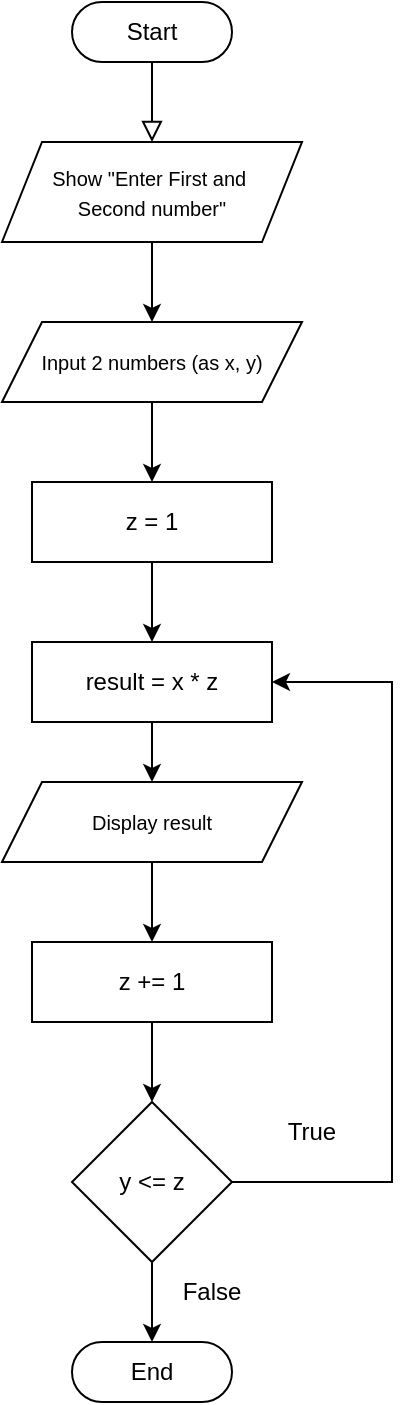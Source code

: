 <mxfile version="24.7.7">
  <diagram id="C5RBs43oDa-KdzZeNtuy" name="Page-1">
    <mxGraphModel dx="1050" dy="557" grid="1" gridSize="10" guides="1" tooltips="1" connect="1" arrows="1" fold="1" page="1" pageScale="1" pageWidth="827" pageHeight="1169" math="0" shadow="0">
      <root>
        <mxCell id="WIyWlLk6GJQsqaUBKTNV-0" />
        <mxCell id="WIyWlLk6GJQsqaUBKTNV-1" parent="WIyWlLk6GJQsqaUBKTNV-0" />
        <mxCell id="WIyWlLk6GJQsqaUBKTNV-2" value="" style="rounded=0;html=1;jettySize=auto;orthogonalLoop=1;fontSize=11;endArrow=block;endFill=0;endSize=8;strokeWidth=1;shadow=0;labelBackgroundColor=none;edgeStyle=orthogonalEdgeStyle;" parent="WIyWlLk6GJQsqaUBKTNV-1" source="WIyWlLk6GJQsqaUBKTNV-3" edge="1">
          <mxGeometry relative="1" as="geometry">
            <mxPoint x="220" y="90" as="targetPoint" />
          </mxGeometry>
        </mxCell>
        <mxCell id="WIyWlLk6GJQsqaUBKTNV-3" value="Start" style="rounded=1;whiteSpace=wrap;html=1;fontSize=12;glass=0;strokeWidth=1;shadow=0;arcSize=50;" parent="WIyWlLk6GJQsqaUBKTNV-1" vertex="1">
          <mxGeometry x="180" y="20" width="80" height="30" as="geometry" />
        </mxCell>
        <mxCell id="CaQxN5XrHq0JQOVsma-S-2" style="edgeStyle=orthogonalEdgeStyle;rounded=0;orthogonalLoop=1;jettySize=auto;html=1;entryX=0.5;entryY=0;entryDx=0;entryDy=0;" edge="1" parent="WIyWlLk6GJQsqaUBKTNV-1" source="CaQxN5XrHq0JQOVsma-S-0" target="CaQxN5XrHq0JQOVsma-S-1">
          <mxGeometry relative="1" as="geometry" />
        </mxCell>
        <mxCell id="CaQxN5XrHq0JQOVsma-S-0" value="&lt;font style=&quot;font-size: 10px;&quot;&gt;Show &quot;Enter First and&amp;nbsp;&lt;/font&gt;&lt;div&gt;&lt;font style=&quot;font-size: 10px;&quot;&gt;Second number&quot;&lt;/font&gt;&lt;/div&gt;" style="shape=parallelogram;perimeter=parallelogramPerimeter;whiteSpace=wrap;html=1;fixedSize=1;" vertex="1" parent="WIyWlLk6GJQsqaUBKTNV-1">
          <mxGeometry x="145" y="90" width="150" height="50" as="geometry" />
        </mxCell>
        <mxCell id="CaQxN5XrHq0JQOVsma-S-4" style="edgeStyle=orthogonalEdgeStyle;rounded=0;orthogonalLoop=1;jettySize=auto;html=1;entryX=0.5;entryY=0;entryDx=0;entryDy=0;" edge="1" parent="WIyWlLk6GJQsqaUBKTNV-1" source="CaQxN5XrHq0JQOVsma-S-1">
          <mxGeometry relative="1" as="geometry">
            <mxPoint x="220" y="260" as="targetPoint" />
          </mxGeometry>
        </mxCell>
        <mxCell id="CaQxN5XrHq0JQOVsma-S-1" value="&lt;font style=&quot;font-size: 10px;&quot;&gt;Input 2 numbers (as x, y)&lt;/font&gt;" style="shape=parallelogram;perimeter=parallelogramPerimeter;whiteSpace=wrap;html=1;fixedSize=1;" vertex="1" parent="WIyWlLk6GJQsqaUBKTNV-1">
          <mxGeometry x="145" y="180" width="150" height="40" as="geometry" />
        </mxCell>
        <mxCell id="CaQxN5XrHq0JQOVsma-S-7" style="edgeStyle=orthogonalEdgeStyle;rounded=0;orthogonalLoop=1;jettySize=auto;html=1;entryX=0.5;entryY=0;entryDx=0;entryDy=0;" edge="1" parent="WIyWlLk6GJQsqaUBKTNV-1" source="CaQxN5XrHq0JQOVsma-S-5" target="CaQxN5XrHq0JQOVsma-S-6">
          <mxGeometry relative="1" as="geometry" />
        </mxCell>
        <mxCell id="CaQxN5XrHq0JQOVsma-S-5" value="result = x * z" style="rounded=0;whiteSpace=wrap;html=1;" vertex="1" parent="WIyWlLk6GJQsqaUBKTNV-1">
          <mxGeometry x="160" y="340" width="120" height="40" as="geometry" />
        </mxCell>
        <mxCell id="CaQxN5XrHq0JQOVsma-S-15" style="edgeStyle=orthogonalEdgeStyle;rounded=0;orthogonalLoop=1;jettySize=auto;html=1;entryX=0.5;entryY=0;entryDx=0;entryDy=0;" edge="1" parent="WIyWlLk6GJQsqaUBKTNV-1" source="CaQxN5XrHq0JQOVsma-S-16" target="CaQxN5XrHq0JQOVsma-S-10">
          <mxGeometry relative="1" as="geometry" />
        </mxCell>
        <mxCell id="CaQxN5XrHq0JQOVsma-S-6" value="&lt;font style=&quot;font-size: 10px;&quot;&gt;Display result&lt;/font&gt;" style="shape=parallelogram;perimeter=parallelogramPerimeter;whiteSpace=wrap;html=1;fixedSize=1;" vertex="1" parent="WIyWlLk6GJQsqaUBKTNV-1">
          <mxGeometry x="145" y="410" width="150" height="40" as="geometry" />
        </mxCell>
        <mxCell id="CaQxN5XrHq0JQOVsma-S-9" style="edgeStyle=orthogonalEdgeStyle;rounded=0;orthogonalLoop=1;jettySize=auto;html=1;entryX=0.5;entryY=0;entryDx=0;entryDy=0;" edge="1" parent="WIyWlLk6GJQsqaUBKTNV-1" source="CaQxN5XrHq0JQOVsma-S-8" target="CaQxN5XrHq0JQOVsma-S-5">
          <mxGeometry relative="1" as="geometry" />
        </mxCell>
        <mxCell id="CaQxN5XrHq0JQOVsma-S-8" value="z = 1" style="rounded=0;whiteSpace=wrap;html=1;" vertex="1" parent="WIyWlLk6GJQsqaUBKTNV-1">
          <mxGeometry x="160" y="260" width="120" height="40" as="geometry" />
        </mxCell>
        <mxCell id="CaQxN5XrHq0JQOVsma-S-13" style="edgeStyle=orthogonalEdgeStyle;rounded=0;orthogonalLoop=1;jettySize=auto;html=1;entryX=1;entryY=0.5;entryDx=0;entryDy=0;" edge="1" parent="WIyWlLk6GJQsqaUBKTNV-1" source="CaQxN5XrHq0JQOVsma-S-10" target="CaQxN5XrHq0JQOVsma-S-5">
          <mxGeometry relative="1" as="geometry">
            <mxPoint x="400" y="410" as="targetPoint" />
            <Array as="points">
              <mxPoint x="340" y="610" />
              <mxPoint x="340" y="360" />
            </Array>
          </mxGeometry>
        </mxCell>
        <mxCell id="CaQxN5XrHq0JQOVsma-S-21" style="edgeStyle=orthogonalEdgeStyle;rounded=0;orthogonalLoop=1;jettySize=auto;html=1;entryX=0.5;entryY=0;entryDx=0;entryDy=0;" edge="1" parent="WIyWlLk6GJQsqaUBKTNV-1" source="CaQxN5XrHq0JQOVsma-S-10" target="CaQxN5XrHq0JQOVsma-S-19">
          <mxGeometry relative="1" as="geometry" />
        </mxCell>
        <mxCell id="CaQxN5XrHq0JQOVsma-S-10" value="y &amp;lt;= z" style="rhombus;whiteSpace=wrap;html=1;" vertex="1" parent="WIyWlLk6GJQsqaUBKTNV-1">
          <mxGeometry x="180" y="570" width="80" height="80" as="geometry" />
        </mxCell>
        <mxCell id="CaQxN5XrHq0JQOVsma-S-17" value="" style="edgeStyle=orthogonalEdgeStyle;rounded=0;orthogonalLoop=1;jettySize=auto;html=1;entryX=0.5;entryY=0;entryDx=0;entryDy=0;" edge="1" parent="WIyWlLk6GJQsqaUBKTNV-1" source="CaQxN5XrHq0JQOVsma-S-6" target="CaQxN5XrHq0JQOVsma-S-16">
          <mxGeometry relative="1" as="geometry">
            <mxPoint x="220" y="450" as="sourcePoint" />
            <mxPoint x="220" y="570" as="targetPoint" />
          </mxGeometry>
        </mxCell>
        <mxCell id="CaQxN5XrHq0JQOVsma-S-16" value="z += 1" style="rounded=0;whiteSpace=wrap;html=1;" vertex="1" parent="WIyWlLk6GJQsqaUBKTNV-1">
          <mxGeometry x="160" y="490" width="120" height="40" as="geometry" />
        </mxCell>
        <mxCell id="CaQxN5XrHq0JQOVsma-S-18" value="True" style="text;strokeColor=none;align=center;fillColor=none;html=1;verticalAlign=middle;whiteSpace=wrap;rounded=0;" vertex="1" parent="WIyWlLk6GJQsqaUBKTNV-1">
          <mxGeometry x="270" y="570" width="60" height="30" as="geometry" />
        </mxCell>
        <mxCell id="CaQxN5XrHq0JQOVsma-S-19" value="End" style="rounded=1;whiteSpace=wrap;html=1;fontSize=12;glass=0;strokeWidth=1;shadow=0;arcSize=50;" vertex="1" parent="WIyWlLk6GJQsqaUBKTNV-1">
          <mxGeometry x="180" y="690" width="80" height="30" as="geometry" />
        </mxCell>
        <mxCell id="CaQxN5XrHq0JQOVsma-S-22" value="False" style="text;strokeColor=none;align=center;fillColor=none;html=1;verticalAlign=middle;whiteSpace=wrap;rounded=0;" vertex="1" parent="WIyWlLk6GJQsqaUBKTNV-1">
          <mxGeometry x="220" y="650" width="60" height="30" as="geometry" />
        </mxCell>
      </root>
    </mxGraphModel>
  </diagram>
</mxfile>
